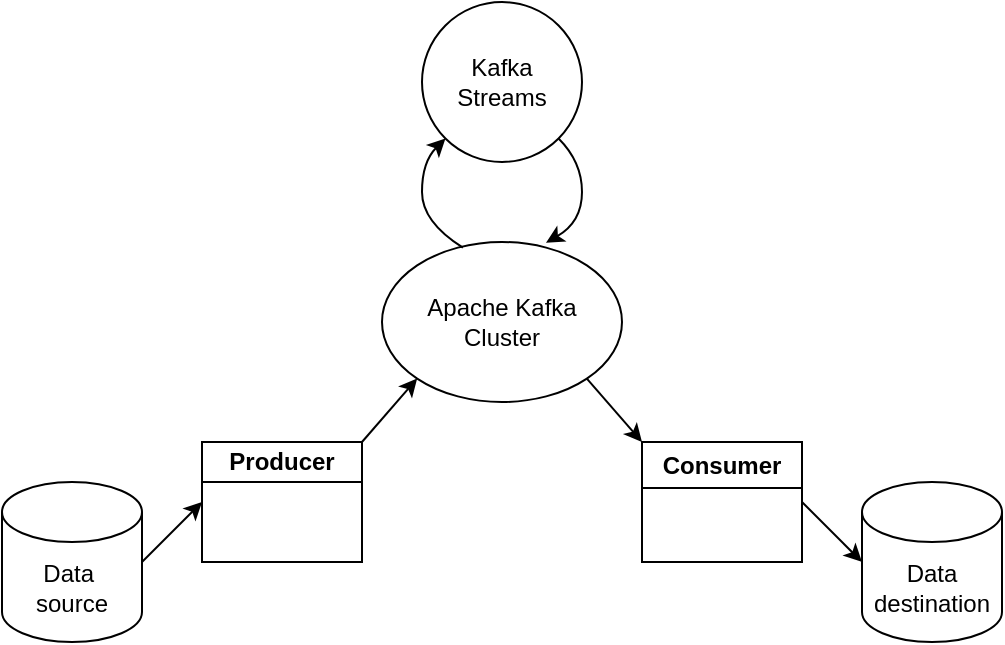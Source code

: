 <mxfile version="22.1.16" type="device">
  <diagram name="Page-1" id="grGg9rsHYWKn2ttv4fcC">
    <mxGraphModel dx="1050" dy="618" grid="1" gridSize="10" guides="1" tooltips="1" connect="1" arrows="1" fold="1" page="1" pageScale="1" pageWidth="850" pageHeight="1100" math="0" shadow="0">
      <root>
        <mxCell id="0" />
        <mxCell id="1" parent="0" />
        <mxCell id="9V4aAQny4gAjv_mHl4VC-1" value="Kafka Streams" style="ellipse;whiteSpace=wrap;html=1;aspect=fixed;" vertex="1" parent="1">
          <mxGeometry x="400" y="80" width="80" height="80" as="geometry" />
        </mxCell>
        <mxCell id="9V4aAQny4gAjv_mHl4VC-2" value="Apache Kafka &lt;br&gt;Cluster" style="ellipse;whiteSpace=wrap;html=1;" vertex="1" parent="1">
          <mxGeometry x="380" y="200" width="120" height="80" as="geometry" />
        </mxCell>
        <mxCell id="9V4aAQny4gAjv_mHl4VC-4" value="Data&amp;nbsp;&lt;br&gt;source" style="shape=cylinder3;whiteSpace=wrap;html=1;boundedLbl=1;backgroundOutline=1;size=15;" vertex="1" parent="1">
          <mxGeometry x="190" y="320" width="70" height="80" as="geometry" />
        </mxCell>
        <mxCell id="9V4aAQny4gAjv_mHl4VC-5" value="Data destination" style="shape=cylinder3;whiteSpace=wrap;html=1;boundedLbl=1;backgroundOutline=1;size=15;" vertex="1" parent="1">
          <mxGeometry x="620" y="320" width="70" height="80" as="geometry" />
        </mxCell>
        <mxCell id="9V4aAQny4gAjv_mHl4VC-6" value="Producer" style="swimlane;whiteSpace=wrap;html=1;startSize=20;" vertex="1" parent="1">
          <mxGeometry x="290" y="300" width="80" height="60" as="geometry" />
        </mxCell>
        <mxCell id="9V4aAQny4gAjv_mHl4VC-9" value="Consumer" style="swimlane;whiteSpace=wrap;html=1;startSize=23;" vertex="1" parent="1">
          <mxGeometry x="510" y="300" width="80" height="60" as="geometry">
            <mxRectangle x="510" y="300" width="100" height="30" as="alternateBounds" />
          </mxGeometry>
        </mxCell>
        <mxCell id="9V4aAQny4gAjv_mHl4VC-12" value="" style="endArrow=classic;html=1;rounded=0;exitX=1;exitY=0.5;exitDx=0;exitDy=0;exitPerimeter=0;entryX=0;entryY=0.5;entryDx=0;entryDy=0;" edge="1" parent="1" source="9V4aAQny4gAjv_mHl4VC-4" target="9V4aAQny4gAjv_mHl4VC-6">
          <mxGeometry width="50" height="50" relative="1" as="geometry">
            <mxPoint x="400" y="340" as="sourcePoint" />
            <mxPoint x="450" y="290" as="targetPoint" />
          </mxGeometry>
        </mxCell>
        <mxCell id="9V4aAQny4gAjv_mHl4VC-13" value="" style="endArrow=classic;html=1;rounded=0;exitX=1;exitY=0;exitDx=0;exitDy=0;entryX=0;entryY=1;entryDx=0;entryDy=0;" edge="1" parent="1" source="9V4aAQny4gAjv_mHl4VC-6" target="9V4aAQny4gAjv_mHl4VC-2">
          <mxGeometry width="50" height="50" relative="1" as="geometry">
            <mxPoint x="400" y="340" as="sourcePoint" />
            <mxPoint x="450" y="290" as="targetPoint" />
          </mxGeometry>
        </mxCell>
        <mxCell id="9V4aAQny4gAjv_mHl4VC-14" value="" style="endArrow=none;html=1;rounded=0;exitX=0;exitY=0;exitDx=0;exitDy=0;entryX=1;entryY=1;entryDx=0;entryDy=0;startArrow=classic;startFill=1;endFill=0;" edge="1" parent="1" source="9V4aAQny4gAjv_mHl4VC-9" target="9V4aAQny4gAjv_mHl4VC-2">
          <mxGeometry width="50" height="50" relative="1" as="geometry">
            <mxPoint x="400" y="340" as="sourcePoint" />
            <mxPoint x="450" y="290" as="targetPoint" />
          </mxGeometry>
        </mxCell>
        <mxCell id="9V4aAQny4gAjv_mHl4VC-15" value="" style="endArrow=none;html=1;rounded=0;exitX=0;exitY=0.5;exitDx=0;exitDy=0;exitPerimeter=0;entryX=1;entryY=0.5;entryDx=0;entryDy=0;startArrow=classic;startFill=1;endFill=0;" edge="1" parent="1" source="9V4aAQny4gAjv_mHl4VC-5" target="9V4aAQny4gAjv_mHl4VC-9">
          <mxGeometry width="50" height="50" relative="1" as="geometry">
            <mxPoint x="400" y="340" as="sourcePoint" />
            <mxPoint x="450" y="290" as="targetPoint" />
          </mxGeometry>
        </mxCell>
        <mxCell id="9V4aAQny4gAjv_mHl4VC-16" value="" style="curved=1;endArrow=classic;html=1;rounded=0;exitX=0.337;exitY=0.035;exitDx=0;exitDy=0;exitPerimeter=0;entryX=0;entryY=1;entryDx=0;entryDy=0;" edge="1" parent="1" source="9V4aAQny4gAjv_mHl4VC-2" target="9V4aAQny4gAjv_mHl4VC-1">
          <mxGeometry width="50" height="50" relative="1" as="geometry">
            <mxPoint x="400" y="340" as="sourcePoint" />
            <mxPoint x="450" y="290" as="targetPoint" />
            <Array as="points">
              <mxPoint x="400" y="190" />
              <mxPoint x="400" y="160" />
            </Array>
          </mxGeometry>
        </mxCell>
        <mxCell id="9V4aAQny4gAjv_mHl4VC-17" value="" style="curved=1;endArrow=classic;html=1;rounded=0;exitX=1;exitY=1;exitDx=0;exitDy=0;entryX=0.683;entryY=0.005;entryDx=0;entryDy=0;entryPerimeter=0;" edge="1" parent="1" source="9V4aAQny4gAjv_mHl4VC-1" target="9V4aAQny4gAjv_mHl4VC-2">
          <mxGeometry width="50" height="50" relative="1" as="geometry">
            <mxPoint x="422" y="158" as="sourcePoint" />
            <mxPoint x="430" y="213" as="targetPoint" />
            <Array as="points">
              <mxPoint x="480" y="160" />
              <mxPoint x="480" y="190" />
            </Array>
          </mxGeometry>
        </mxCell>
      </root>
    </mxGraphModel>
  </diagram>
</mxfile>
